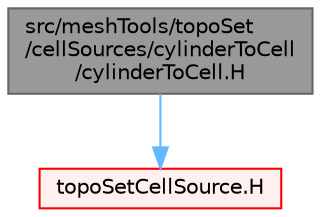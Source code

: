 digraph "src/meshTools/topoSet/cellSources/cylinderToCell/cylinderToCell.H"
{
 // LATEX_PDF_SIZE
  bgcolor="transparent";
  edge [fontname=Helvetica,fontsize=10,labelfontname=Helvetica,labelfontsize=10];
  node [fontname=Helvetica,fontsize=10,shape=box,height=0.2,width=0.4];
  Node1 [id="Node000001",label="src/meshTools/topoSet\l/cellSources/cylinderToCell\l/cylinderToCell.H",height=0.2,width=0.4,color="gray40", fillcolor="grey60", style="filled", fontcolor="black",tooltip=" "];
  Node1 -> Node2 [id="edge1_Node000001_Node000002",color="steelblue1",style="solid",tooltip=" "];
  Node2 [id="Node000002",label="topoSetCellSource.H",height=0.2,width=0.4,color="red", fillcolor="#FFF0F0", style="filled",URL="$topoSetCellSource_8H.html",tooltip=" "];
}
